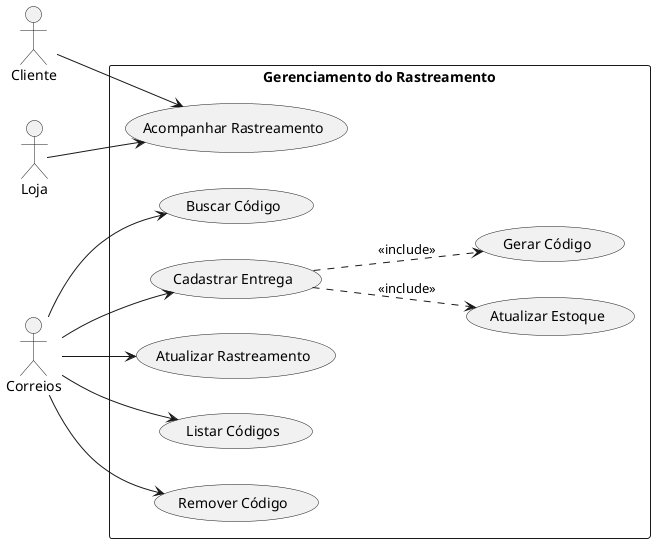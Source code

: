 @startuml
left to right direction

:Cliente: as cliente
:Loja: as loja
:Correios: as correios

rectangle "Gerenciamento do Rastreamento"{
    (Buscar Código) as buscar_codigo
    (Cadastrar Entrega) as cadastrar_entrega
    (Atualizar Estoque) as atualizar_estoque
    (Gerar Código) as gerar_codigo
    (Atualizar Rastreamento) as atualizar_rastreamento
    (Listar Códigos) as listar_codigos
    (Remover Código) as remover_codigo
    (Acompanhar Rastreamento) as acompanhar_rastreamento
}

correios --> cadastrar_entrega
correios --> atualizar_rastreamento
correios --> listar_codigos
correios --> remover_codigo
correios --> buscar_codigo

cliente -down-> acompanhar_rastreamento
loja --> acompanhar_rastreamento

cadastrar_entrega ..> gerar_codigo: <<include>>
cadastrar_entrega ..> atualizar_estoque: <<include>>
@enduml